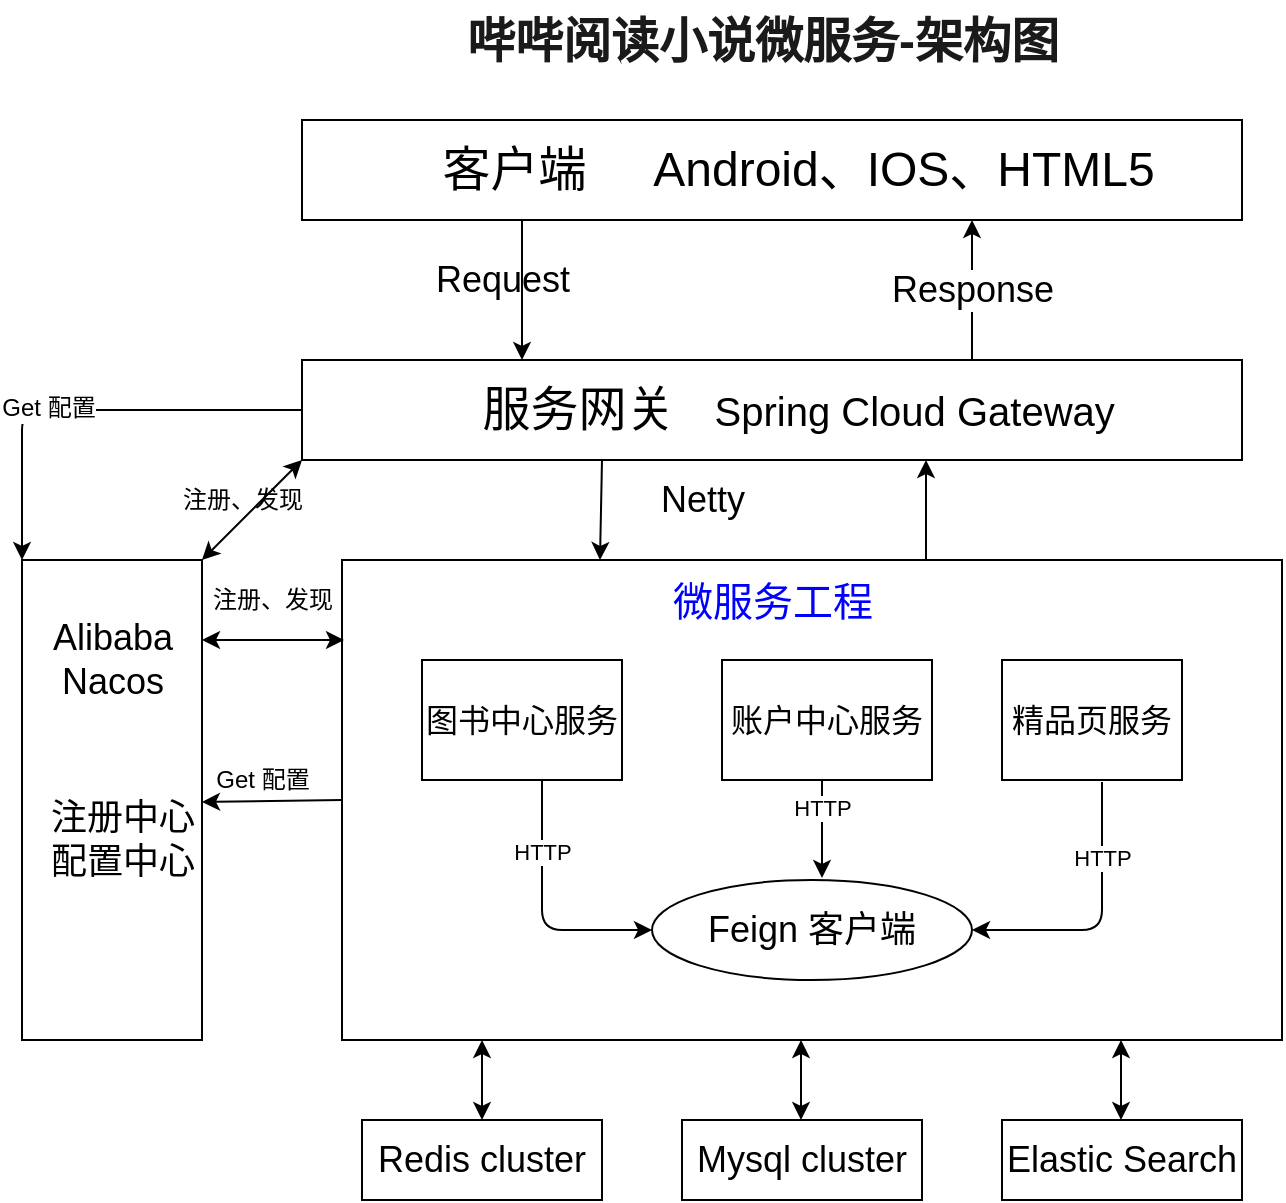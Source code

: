 <mxfile version="13.6.2" type="device"><diagram id="0PiPP0imusXLJnX1zg8c" name="第 1 页"><mxGraphModel dx="1264" dy="592" grid="1" gridSize="10" guides="1" tooltips="1" connect="1" arrows="1" fold="1" page="1" pageScale="1" pageWidth="827" pageHeight="1169" math="0" shadow="0"><root><mxCell id="0"/><mxCell id="1" parent="0"/><mxCell id="oeaJONYG-CmOZ75P7S4E-1" value="&lt;font style=&quot;font-size: 24px&quot; color=&quot;#1a1a1a&quot;&gt;&lt;b&gt;哔哔阅读小说微服务-架构图&lt;/b&gt;&lt;/font&gt;" style="text;html=1;resizable=0;autosize=1;align=center;verticalAlign=middle;points=[];fillColor=none;strokeColor=none;rounded=0;fontSize=26;" vertex="1" parent="1"><mxGeometry x="285" width="310" height="40" as="geometry"/></mxCell><mxCell id="oeaJONYG-CmOZ75P7S4E-2" value="&lt;font style=&quot;font-size: 24px&quot;&gt;&amp;nbsp; &amp;nbsp; 客户端&amp;nbsp; &amp;nbsp; &amp;nbsp;Android、IOS、HTML5&lt;/font&gt;" style="rounded=0;whiteSpace=wrap;html=1;" vertex="1" parent="1"><mxGeometry x="210" y="60" width="470" height="50" as="geometry"/></mxCell><mxCell id="oeaJONYG-CmOZ75P7S4E-3" value="&lt;font style=&quot;font-size: 24px&quot;&gt;&amp;nbsp; &amp;nbsp; 服务网关&amp;nbsp; &amp;nbsp;&lt;/font&gt;&lt;font style=&quot;font-size: 20px&quot;&gt;Spring Cloud Gateway&lt;/font&gt;" style="rounded=0;whiteSpace=wrap;html=1;" vertex="1" parent="1"><mxGeometry x="210" y="180" width="470" height="50" as="geometry"/></mxCell><mxCell id="oeaJONYG-CmOZ75P7S4E-4" value="&lt;font style=&quot;font-size: 18px&quot;&gt;Response&lt;/font&gt;" style="endArrow=classic;html=1;" edge="1" parent="1"><mxGeometry width="50" height="50" relative="1" as="geometry"><mxPoint x="545" y="180" as="sourcePoint"/><mxPoint x="545" y="110" as="targetPoint"/></mxGeometry></mxCell><mxCell id="oeaJONYG-CmOZ75P7S4E-5" value="" style="endArrow=classic;html=1;" edge="1" parent="1"><mxGeometry width="50" height="50" relative="1" as="geometry"><mxPoint x="320" y="110" as="sourcePoint"/><mxPoint x="320" y="180" as="targetPoint"/></mxGeometry></mxCell><mxCell id="oeaJONYG-CmOZ75P7S4E-6" value="&lt;font style=&quot;font-size: 18px&quot;&gt;Request&lt;/font&gt;" style="text;html=1;align=center;verticalAlign=middle;resizable=0;points=[];autosize=1;" vertex="1" parent="1"><mxGeometry x="270" y="130" width="80" height="20" as="geometry"/></mxCell><mxCell id="oeaJONYG-CmOZ75P7S4E-8" value="" style="rounded=0;whiteSpace=wrap;html=1;" vertex="1" parent="1"><mxGeometry x="70" y="280" width="90" height="240" as="geometry"/></mxCell><mxCell id="oeaJONYG-CmOZ75P7S4E-9" value="&lt;font style=&quot;font-size: 18px&quot;&gt;&lt;span&gt;注册中心&lt;/span&gt;&lt;br&gt;&lt;span&gt;配置中心&lt;/span&gt;&lt;/font&gt;" style="text;html=1;resizable=0;autosize=1;align=center;verticalAlign=middle;points=[];fillColor=none;strokeColor=none;rounded=0;" vertex="1" parent="1"><mxGeometry x="75" y="400" width="90" height="40" as="geometry"/></mxCell><mxCell id="oeaJONYG-CmOZ75P7S4E-10" value="&lt;font style=&quot;font-size: 18px&quot;&gt;Alibaba&lt;br&gt;Nacos&lt;br&gt;&lt;/font&gt;" style="text;html=1;resizable=0;autosize=1;align=center;verticalAlign=middle;points=[];fillColor=none;strokeColor=none;rounded=0;" vertex="1" parent="1"><mxGeometry x="75" y="310" width="80" height="40" as="geometry"/></mxCell><mxCell id="oeaJONYG-CmOZ75P7S4E-11" value="" style="rounded=0;whiteSpace=wrap;html=1;" vertex="1" parent="1"><mxGeometry x="230" y="280" width="470" height="240" as="geometry"/></mxCell><mxCell id="oeaJONYG-CmOZ75P7S4E-12" value="&lt;font style=&quot;font-size: 16px&quot;&gt;账户中心服务&lt;/font&gt;" style="rounded=0;whiteSpace=wrap;html=1;" vertex="1" parent="1"><mxGeometry x="420" y="330" width="105" height="60" as="geometry"/></mxCell><mxCell id="oeaJONYG-CmOZ75P7S4E-13" value="&lt;font style=&quot;font-size: 16px&quot;&gt;图书中心服务&lt;/font&gt;" style="rounded=0;whiteSpace=wrap;html=1;fontSize=16;" vertex="1" parent="1"><mxGeometry x="270" y="330" width="100" height="60" as="geometry"/></mxCell><mxCell id="oeaJONYG-CmOZ75P7S4E-14" value="&lt;font style=&quot;font-size: 16px&quot;&gt;精品页服务&lt;/font&gt;" style="rounded=0;whiteSpace=wrap;html=1;" vertex="1" parent="1"><mxGeometry x="560" y="330" width="90" height="60" as="geometry"/></mxCell><mxCell id="oeaJONYG-CmOZ75P7S4E-15" value="&lt;font style=&quot;font-size: 18px&quot;&gt;Feign 客户端&lt;/font&gt;" style="ellipse;whiteSpace=wrap;html=1;" vertex="1" parent="1"><mxGeometry x="385" y="440" width="160" height="50" as="geometry"/></mxCell><mxCell id="oeaJONYG-CmOZ75P7S4E-16" value="&lt;font style=&quot;font-size: 20px&quot; color=&quot;#0000ff&quot;&gt;微服务工程&lt;/font&gt;" style="text;html=1;resizable=0;autosize=1;align=center;verticalAlign=middle;points=[];fillColor=none;strokeColor=none;rounded=0;" vertex="1" parent="1"><mxGeometry x="385" y="290" width="120" height="20" as="geometry"/></mxCell><mxCell id="oeaJONYG-CmOZ75P7S4E-17" value="" style="endArrow=classic;html=1;" edge="1" parent="1"><mxGeometry width="50" height="50" relative="1" as="geometry"><mxPoint x="522" y="280" as="sourcePoint"/><mxPoint x="522" y="230" as="targetPoint"/></mxGeometry></mxCell><mxCell id="oeaJONYG-CmOZ75P7S4E-18" value="" style="endArrow=classic;html=1;" edge="1" parent="1"><mxGeometry width="50" height="50" relative="1" as="geometry"><mxPoint x="360" y="230" as="sourcePoint"/><mxPoint x="359" y="280" as="targetPoint"/></mxGeometry></mxCell><mxCell id="oeaJONYG-CmOZ75P7S4E-20" value="&lt;font style=&quot;font-size: 18px&quot;&gt;Netty&lt;/font&gt;" style="text;html=1;align=center;verticalAlign=middle;resizable=0;points=[];autosize=1;" vertex="1" parent="1"><mxGeometry x="380" y="240" width="60" height="20" as="geometry"/></mxCell><mxCell id="oeaJONYG-CmOZ75P7S4E-22" value="" style="endArrow=classic;html=1;" edge="1" parent="1"><mxGeometry width="50" height="50" relative="1" as="geometry"><mxPoint x="230" y="400" as="sourcePoint"/><mxPoint x="160" y="401" as="targetPoint"/></mxGeometry></mxCell><mxCell id="oeaJONYG-CmOZ75P7S4E-23" value="注册、发现" style="text;html=1;align=center;verticalAlign=middle;resizable=0;points=[];autosize=1;" vertex="1" parent="1"><mxGeometry x="155" y="290" width="80" height="20" as="geometry"/></mxCell><mxCell id="oeaJONYG-CmOZ75P7S4E-24" value="" style="endArrow=classic;startArrow=classic;html=1;" edge="1" parent="1"><mxGeometry width="50" height="50" relative="1" as="geometry"><mxPoint x="160" y="320" as="sourcePoint"/><mxPoint x="231" y="320" as="targetPoint"/></mxGeometry></mxCell><mxCell id="oeaJONYG-CmOZ75P7S4E-25" value="&lt;font style=&quot;font-size: 18px&quot;&gt;Redis cluster&lt;/font&gt;" style="rounded=0;whiteSpace=wrap;html=1;" vertex="1" parent="1"><mxGeometry x="240" y="560" width="120" height="40" as="geometry"/></mxCell><mxCell id="oeaJONYG-CmOZ75P7S4E-26" value="&lt;font style=&quot;font-size: 18px&quot;&gt;Mysql cluster&lt;/font&gt;" style="rounded=0;whiteSpace=wrap;html=1;" vertex="1" parent="1"><mxGeometry x="400" y="560" width="120" height="40" as="geometry"/></mxCell><mxCell id="oeaJONYG-CmOZ75P7S4E-27" value="&lt;font style=&quot;font-size: 18px&quot;&gt;Elastic Search&lt;/font&gt;" style="rounded=0;whiteSpace=wrap;html=1;" vertex="1" parent="1"><mxGeometry x="560" y="560" width="120" height="40" as="geometry"/></mxCell><mxCell id="oeaJONYG-CmOZ75P7S4E-28" value="" style="endArrow=classic;startArrow=classic;html=1;" edge="1" parent="1" source="oeaJONYG-CmOZ75P7S4E-25"><mxGeometry width="50" height="50" relative="1" as="geometry"><mxPoint x="250" y="570" as="sourcePoint"/><mxPoint x="300" y="520" as="targetPoint"/></mxGeometry></mxCell><mxCell id="oeaJONYG-CmOZ75P7S4E-29" value="" style="endArrow=classic;startArrow=classic;html=1;" edge="1" parent="1"><mxGeometry width="50" height="50" relative="1" as="geometry"><mxPoint x="459.5" y="560" as="sourcePoint"/><mxPoint x="459.5" y="520" as="targetPoint"/></mxGeometry></mxCell><mxCell id="oeaJONYG-CmOZ75P7S4E-30" value="" style="endArrow=classic;startArrow=classic;html=1;" edge="1" parent="1"><mxGeometry width="50" height="50" relative="1" as="geometry"><mxPoint x="619.5" y="560" as="sourcePoint"/><mxPoint x="619.5" y="520" as="targetPoint"/></mxGeometry></mxCell><mxCell id="oeaJONYG-CmOZ75P7S4E-31" value="" style="endArrow=classic;startArrow=classic;html=1;" edge="1" parent="1"><mxGeometry width="50" height="50" relative="1" as="geometry"><mxPoint x="160" y="280" as="sourcePoint"/><mxPoint x="210" y="230" as="targetPoint"/></mxGeometry></mxCell><mxCell id="oeaJONYG-CmOZ75P7S4E-32" value="&lt;font style=&quot;font-size: 12px&quot;&gt;注册、发现&lt;/font&gt;" style="text;html=1;align=center;verticalAlign=middle;resizable=0;points=[];autosize=1;" vertex="1" parent="1"><mxGeometry x="140" y="240" width="80" height="20" as="geometry"/></mxCell><mxCell id="oeaJONYG-CmOZ75P7S4E-33" value="" style="endArrow=classic;html=1;exitX=0;exitY=0.5;exitDx=0;exitDy=0;entryX=0;entryY=0;entryDx=0;entryDy=0;" edge="1" parent="1" source="oeaJONYG-CmOZ75P7S4E-3" target="oeaJONYG-CmOZ75P7S4E-8"><mxGeometry width="50" height="50" relative="1" as="geometry"><mxPoint x="60" y="220" as="sourcePoint"/><mxPoint x="110" y="170" as="targetPoint"/><Array as="points"><mxPoint x="70" y="205"/></Array></mxGeometry></mxCell><mxCell id="oeaJONYG-CmOZ75P7S4E-34" value="&lt;font style=&quot;font-size: 12px&quot;&gt;Get 配置&lt;/font&gt;" style="edgeLabel;html=1;align=center;verticalAlign=middle;resizable=0;points=[];" vertex="1" connectable="0" parent="oeaJONYG-CmOZ75P7S4E-33"><mxGeometry x="0.187" y="-1" relative="1" as="geometry"><mxPoint as="offset"/></mxGeometry></mxCell><mxCell id="oeaJONYG-CmOZ75P7S4E-35" value="Get 配置" style="text;html=1;align=center;verticalAlign=middle;resizable=0;points=[];autosize=1;" vertex="1" parent="1"><mxGeometry x="160" y="380" width="60" height="20" as="geometry"/></mxCell><mxCell id="oeaJONYG-CmOZ75P7S4E-36" value="" style="endArrow=classic;html=1;" edge="1" parent="1"><mxGeometry width="50" height="50" relative="1" as="geometry"><mxPoint x="470" y="390" as="sourcePoint"/><mxPoint x="470" y="439" as="targetPoint"/></mxGeometry></mxCell><mxCell id="oeaJONYG-CmOZ75P7S4E-38" value="HTTP" style="edgeLabel;html=1;align=center;verticalAlign=middle;resizable=0;points=[];" vertex="1" connectable="0" parent="oeaJONYG-CmOZ75P7S4E-36"><mxGeometry x="-0.453" relative="1" as="geometry"><mxPoint as="offset"/></mxGeometry></mxCell><mxCell id="oeaJONYG-CmOZ75P7S4E-39" value="" style="endArrow=classic;html=1;entryX=0;entryY=0.5;entryDx=0;entryDy=0;" edge="1" parent="1" target="oeaJONYG-CmOZ75P7S4E-15"><mxGeometry width="50" height="50" relative="1" as="geometry"><mxPoint x="330" y="390" as="sourcePoint"/><mxPoint x="330" y="439" as="targetPoint"/><Array as="points"><mxPoint x="330" y="465"/></Array></mxGeometry></mxCell><mxCell id="oeaJONYG-CmOZ75P7S4E-40" value="HTTP" style="edgeLabel;html=1;align=center;verticalAlign=middle;resizable=0;points=[];" vertex="1" connectable="0" parent="oeaJONYG-CmOZ75P7S4E-39"><mxGeometry x="-0.453" relative="1" as="geometry"><mxPoint as="offset"/></mxGeometry></mxCell><mxCell id="oeaJONYG-CmOZ75P7S4E-41" value="" style="endArrow=classic;html=1;entryX=1;entryY=0.5;entryDx=0;entryDy=0;" edge="1" parent="1" target="oeaJONYG-CmOZ75P7S4E-15"><mxGeometry width="50" height="50" relative="1" as="geometry"><mxPoint x="610" y="391" as="sourcePoint"/><mxPoint x="610" y="440" as="targetPoint"/><Array as="points"><mxPoint x="610" y="465"/></Array></mxGeometry></mxCell><mxCell id="oeaJONYG-CmOZ75P7S4E-42" value="HTTP" style="edgeLabel;html=1;align=center;verticalAlign=middle;resizable=0;points=[];" vertex="1" connectable="0" parent="oeaJONYG-CmOZ75P7S4E-41"><mxGeometry x="-0.453" relative="1" as="geometry"><mxPoint as="offset"/></mxGeometry></mxCell></root></mxGraphModel></diagram></mxfile>